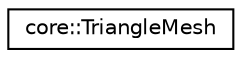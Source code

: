 digraph "Graphical Class Hierarchy"
{
 // LATEX_PDF_SIZE
  edge [fontname="Helvetica",fontsize="10",labelfontname="Helvetica",labelfontsize="10"];
  node [fontname="Helvetica",fontsize="10",shape=record];
  rankdir="LR";
  Node0 [label="core::TriangleMesh",height=0.2,width=0.4,color="black", fillcolor="white", style="filled",URL="$dd/df0/structcore_1_1TriangleMesh.html",tooltip=" "];
}
